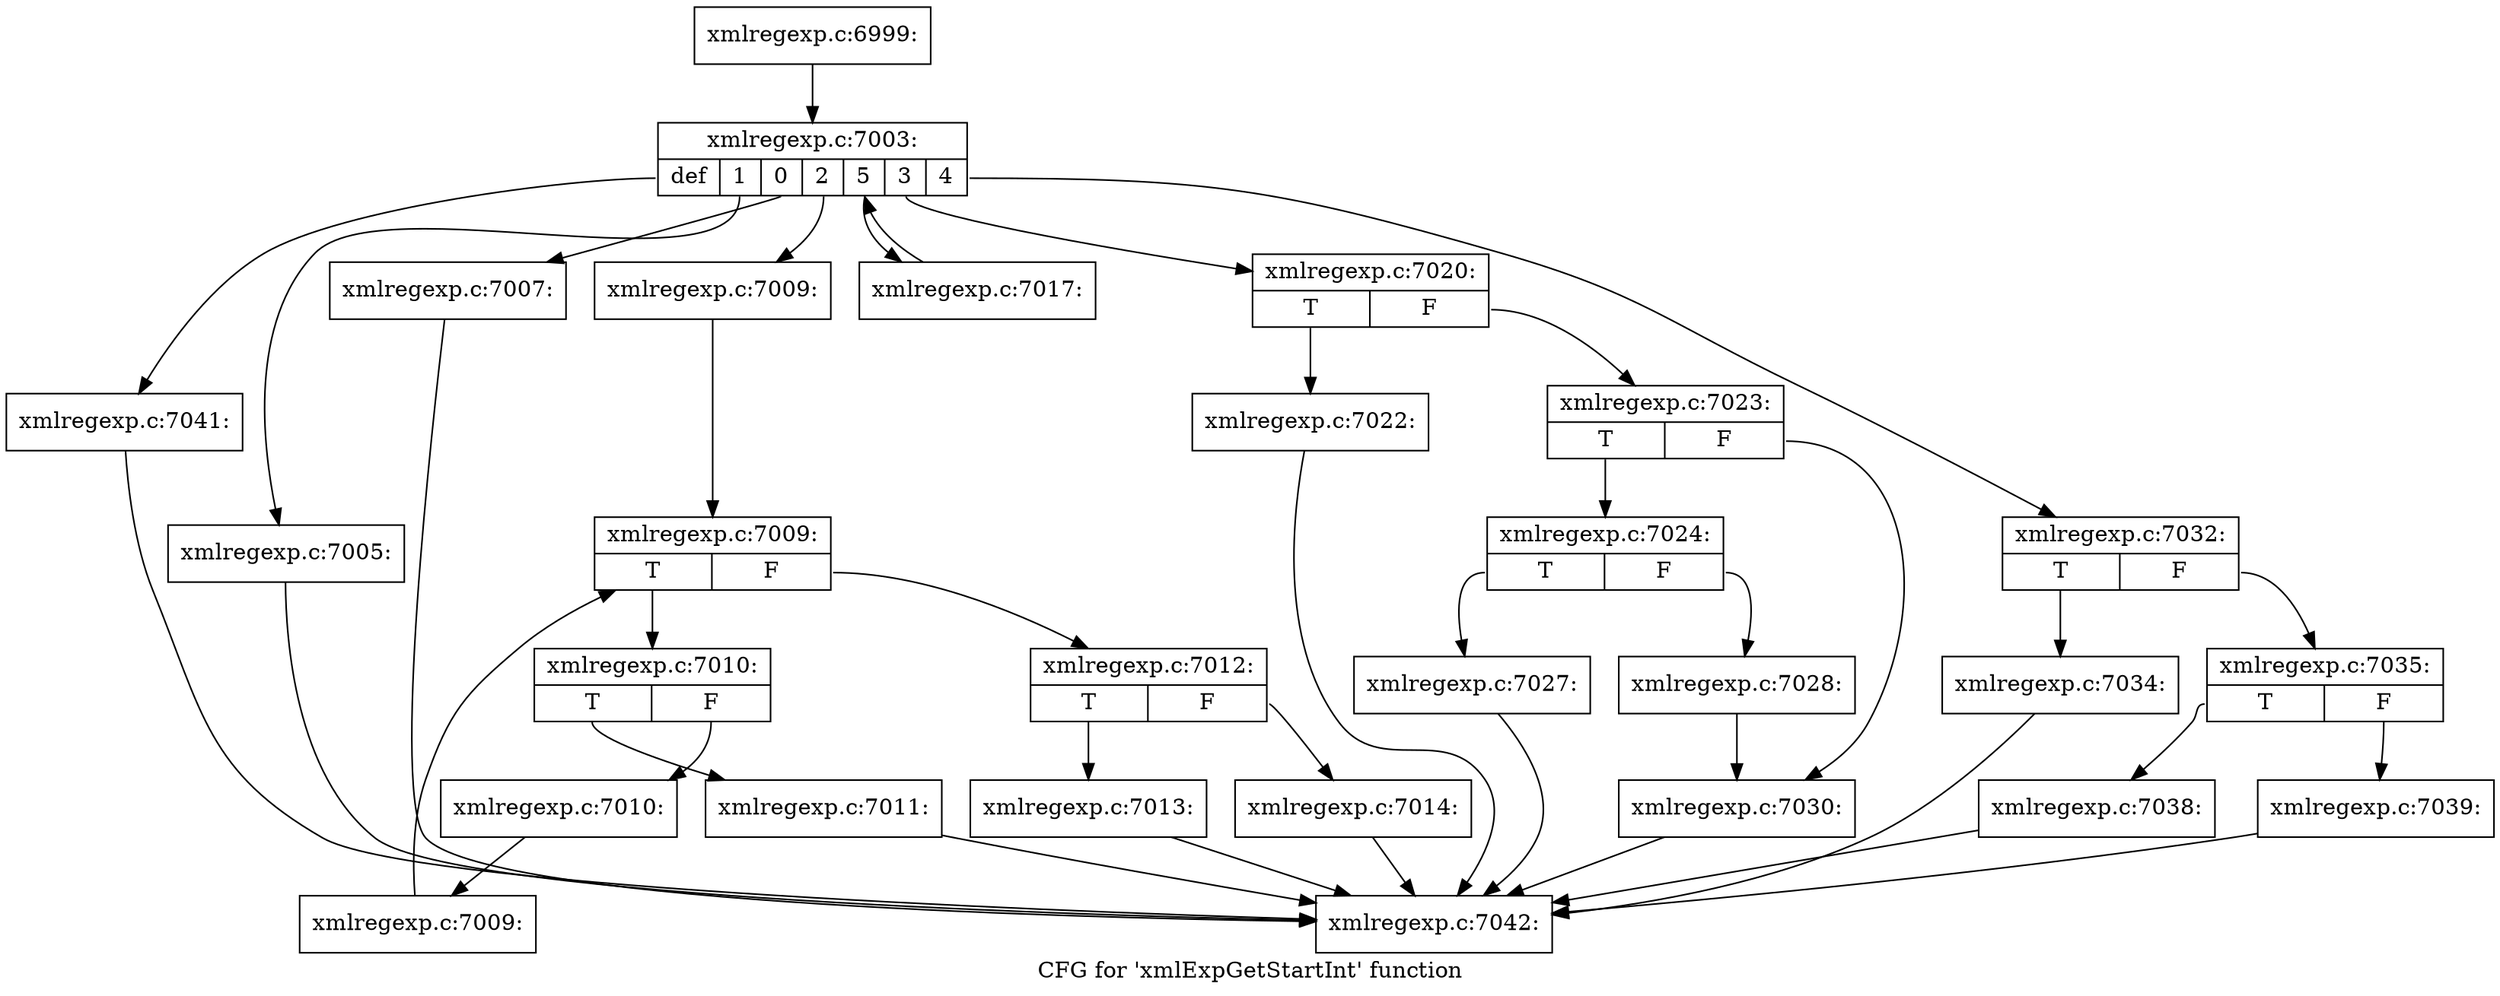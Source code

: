 digraph "CFG for 'xmlExpGetStartInt' function" {
	label="CFG for 'xmlExpGetStartInt' function";

	Node0x450d310 [shape=record,label="{xmlregexp.c:6999:}"];
	Node0x450d310 -> Node0x4513770;
	Node0x4513770 [shape=record,label="{xmlregexp.c:7003:|{<s0>def|<s1>1|<s2>0|<s3>2|<s4>5|<s5>3|<s6>4}}"];
	Node0x4513770:s0 -> Node0x4513850;
	Node0x4513770:s1 -> Node0x4513e00;
	Node0x4513770:s2 -> Node0x4513fc0;
	Node0x4513770:s3 -> Node0x4514180;
	Node0x4513770:s4 -> Node0x4515f80;
	Node0x4513770:s5 -> Node0x4516300;
	Node0x4513770:s6 -> Node0x4518720;
	Node0x4513e00 [shape=record,label="{xmlregexp.c:7005:}"];
	Node0x4513e00 -> Node0x450baf0;
	Node0x4513fc0 [shape=record,label="{xmlregexp.c:7007:}"];
	Node0x4513fc0 -> Node0x450baf0;
	Node0x4514180 [shape=record,label="{xmlregexp.c:7009:}"];
	Node0x4514180 -> Node0x45143a0;
	Node0x45143a0 [shape=record,label="{xmlregexp.c:7009:|{<s0>T|<s1>F}}"];
	Node0x45143a0:s0 -> Node0x4514680;
	Node0x45143a0:s1 -> Node0x4514200;
	Node0x4514680 [shape=record,label="{xmlregexp.c:7010:|{<s0>T|<s1>F}}"];
	Node0x4514680:s0 -> Node0x45149b0;
	Node0x4514680:s1 -> Node0x4514a00;
	Node0x45149b0 [shape=record,label="{xmlregexp.c:7011:}"];
	Node0x45149b0 -> Node0x450baf0;
	Node0x4514a00 [shape=record,label="{xmlregexp.c:7010:}"];
	Node0x4514a00 -> Node0x45145f0;
	Node0x45145f0 [shape=record,label="{xmlregexp.c:7009:}"];
	Node0x45145f0 -> Node0x45143a0;
	Node0x4514200 [shape=record,label="{xmlregexp.c:7012:|{<s0>T|<s1>F}}"];
	Node0x4514200:s0 -> Node0x4515460;
	Node0x4514200:s1 -> Node0x45154b0;
	Node0x4515460 [shape=record,label="{xmlregexp.c:7013:}"];
	Node0x4515460 -> Node0x450baf0;
	Node0x45154b0 [shape=record,label="{xmlregexp.c:7014:}"];
	Node0x45154b0 -> Node0x450baf0;
	Node0x4515f80 [shape=record,label="{xmlregexp.c:7017:}"];
	Node0x4515f80 -> Node0x4513770;
	Node0x4516300 [shape=record,label="{xmlregexp.c:7020:|{<s0>T|<s1>F}}"];
	Node0x4516300:s0 -> Node0x45169f0;
	Node0x4516300:s1 -> Node0x4516a40;
	Node0x45169f0 [shape=record,label="{xmlregexp.c:7022:}"];
	Node0x45169f0 -> Node0x450baf0;
	Node0x4516a40 [shape=record,label="{xmlregexp.c:7023:|{<s0>T|<s1>F}}"];
	Node0x4516a40:s0 -> Node0x4516f30;
	Node0x4516a40:s1 -> Node0x4516f80;
	Node0x4516f30 [shape=record,label="{xmlregexp.c:7024:|{<s0>T|<s1>F}}"];
	Node0x4516f30:s0 -> Node0x4517da0;
	Node0x4516f30:s1 -> Node0x4517df0;
	Node0x4517da0 [shape=record,label="{xmlregexp.c:7027:}"];
	Node0x4517da0 -> Node0x450baf0;
	Node0x4517df0 [shape=record,label="{xmlregexp.c:7028:}"];
	Node0x4517df0 -> Node0x4516f80;
	Node0x4516f80 [shape=record,label="{xmlregexp.c:7030:}"];
	Node0x4516f80 -> Node0x450baf0;
	Node0x4518720 [shape=record,label="{xmlregexp.c:7032:|{<s0>T|<s1>F}}"];
	Node0x4518720:s0 -> Node0x4518e10;
	Node0x4518720:s1 -> Node0x4518e60;
	Node0x4518e10 [shape=record,label="{xmlregexp.c:7034:}"];
	Node0x4518e10 -> Node0x450baf0;
	Node0x4518e60 [shape=record,label="{xmlregexp.c:7035:|{<s0>T|<s1>F}}"];
	Node0x4518e60:s0 -> Node0x4519b90;
	Node0x4518e60:s1 -> Node0x4519be0;
	Node0x4519b90 [shape=record,label="{xmlregexp.c:7038:}"];
	Node0x4519b90 -> Node0x450baf0;
	Node0x4519be0 [shape=record,label="{xmlregexp.c:7039:}"];
	Node0x4519be0 -> Node0x450baf0;
	Node0x4513850 [shape=record,label="{xmlregexp.c:7041:}"];
	Node0x4513850 -> Node0x450baf0;
	Node0x450baf0 [shape=record,label="{xmlregexp.c:7042:}"];
}
